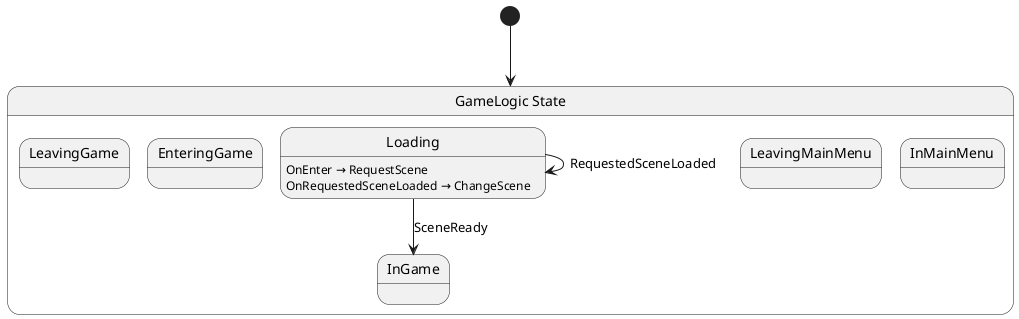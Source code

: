 @startuml GameLogic
state "GameLogic State" as GodotPlayground_GameLogic_State {
  state "LeavingGame" as GodotPlayground_GameLogic_State_LeavingGame
  state "EnteringGame" as GodotPlayground_GameLogic_State_EnteringGame
  state "InGame" as GodotPlayground_GameLogic_State_InGame
  state "LeavingMainMenu" as GodotPlayground_GameLogic_State_LeavingMainMenu
  state "InMainMenu" as GodotPlayground_GameLogic_State_InMainMenu
  state "Loading" as GodotPlayground_GameLogic_State_Loading
}

GodotPlayground_GameLogic_State_Loading --> GodotPlayground_GameLogic_State_InGame : SceneReady
GodotPlayground_GameLogic_State_Loading --> GodotPlayground_GameLogic_State_Loading : RequestedSceneLoaded

GodotPlayground_GameLogic_State_Loading : OnEnter → RequestScene
GodotPlayground_GameLogic_State_Loading : OnRequestedSceneLoaded → ChangeScene

[*] --> GodotPlayground_GameLogic_State
@enduml